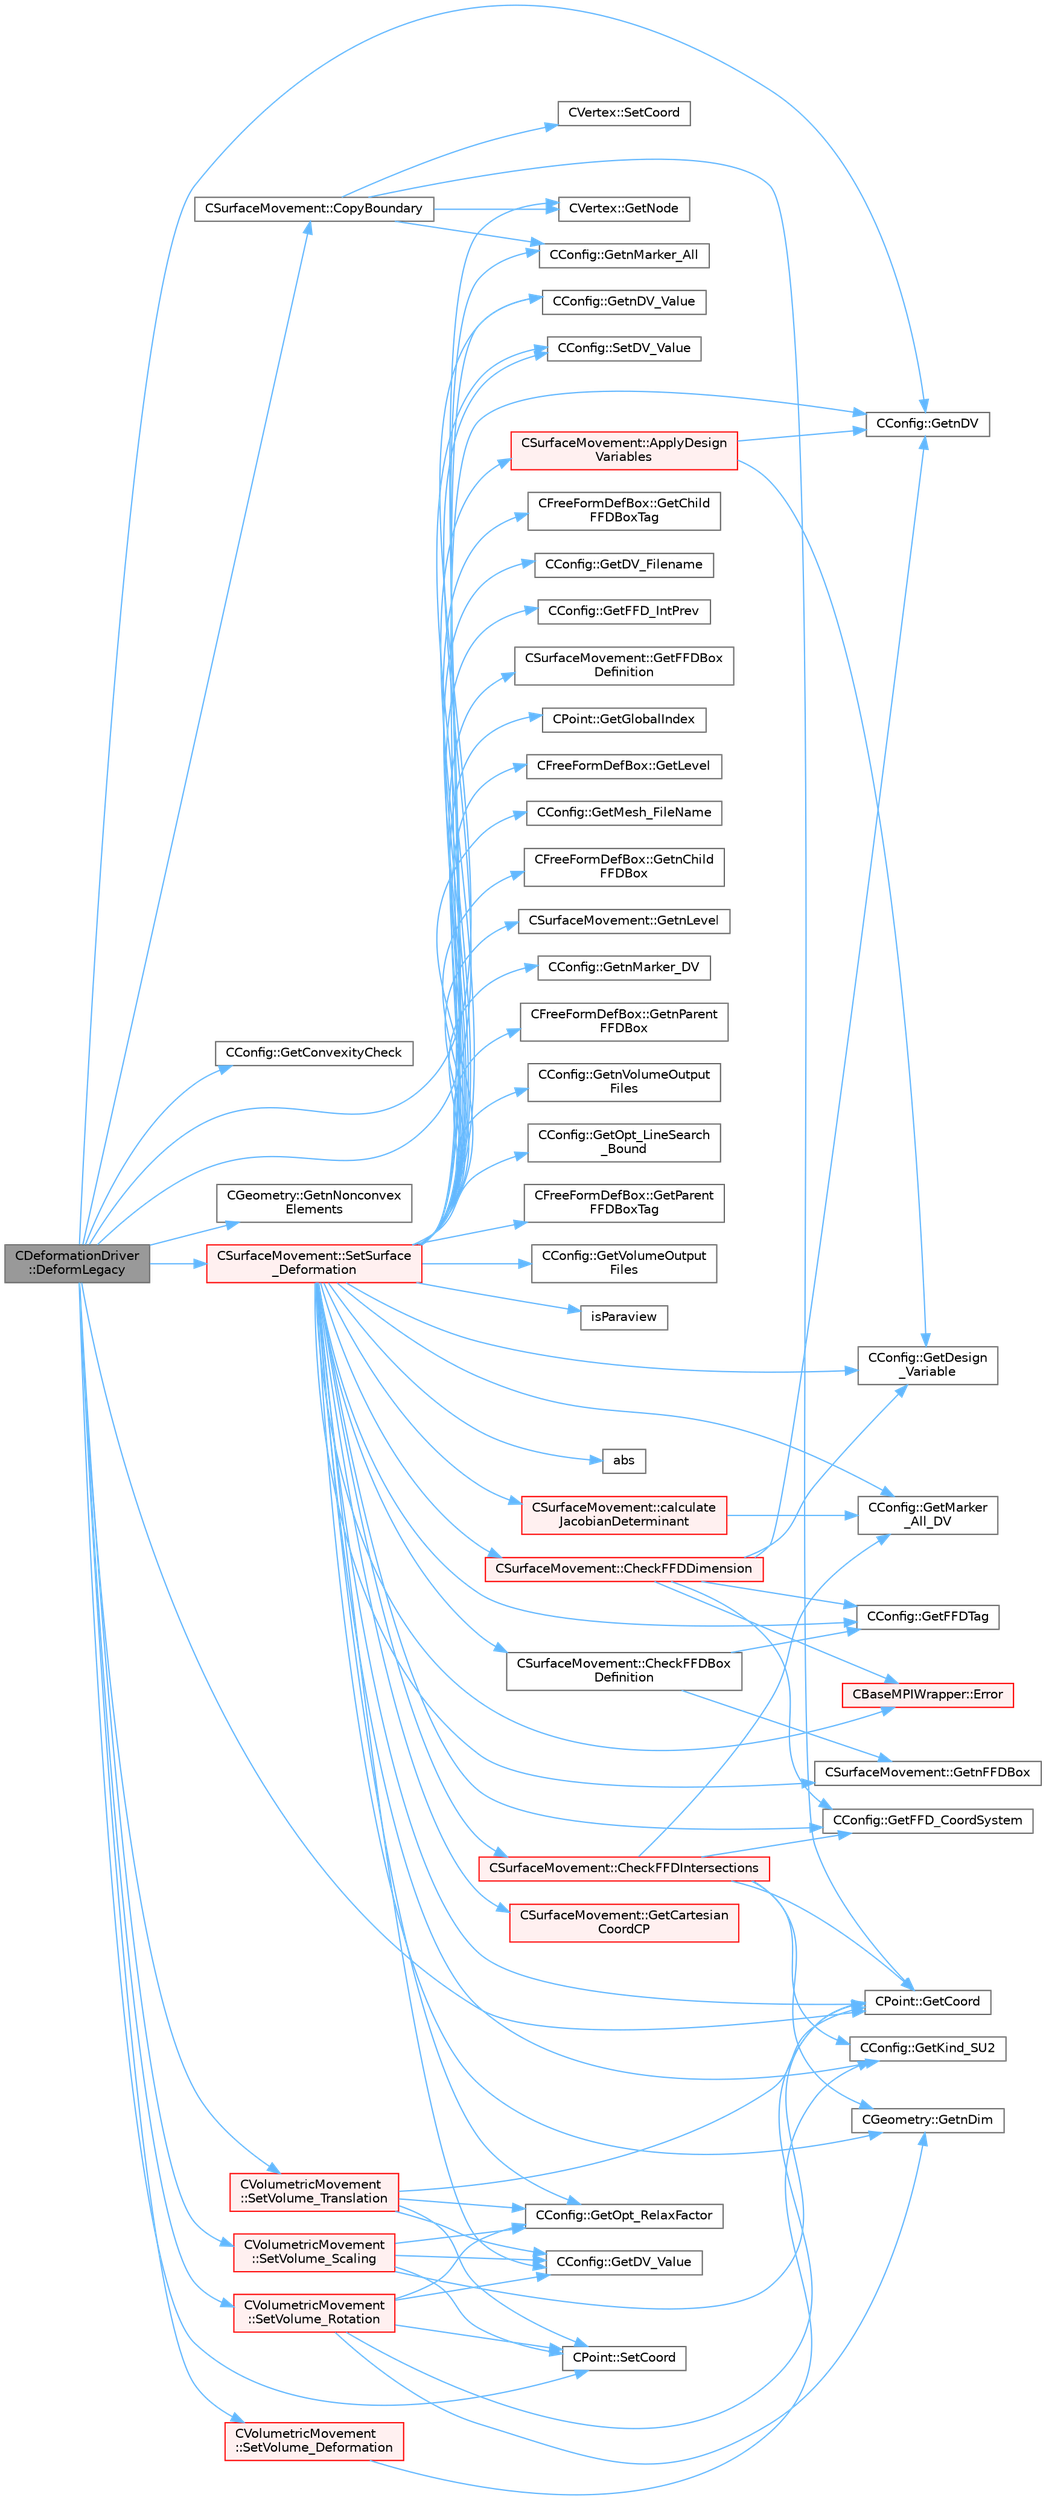 digraph "CDeformationDriver::DeformLegacy"
{
 // LATEX_PDF_SIZE
  bgcolor="transparent";
  edge [fontname=Helvetica,fontsize=10,labelfontname=Helvetica,labelfontsize=10];
  node [fontname=Helvetica,fontsize=10,shape=box,height=0.2,width=0.4];
  rankdir="LR";
  Node1 [id="Node000001",label="CDeformationDriver\l::DeformLegacy",height=0.2,width=0.4,color="gray40", fillcolor="grey60", style="filled", fontcolor="black",tooltip="Mesh deformation based on legacy implementation."];
  Node1 -> Node2 [id="edge1_Node000001_Node000002",color="steelblue1",style="solid",tooltip=" "];
  Node2 [id="Node000002",label="CSurfaceMovement::CopyBoundary",height=0.2,width=0.4,color="grey40", fillcolor="white", style="filled",URL="$classCSurfaceMovement.html#ad71383591c980d5e1f1858074b6b616b",tooltip="Copy the boundary coordinates to each vertex."];
  Node2 -> Node3 [id="edge2_Node000002_Node000003",color="steelblue1",style="solid",tooltip=" "];
  Node3 [id="Node000003",label="CPoint::GetCoord",height=0.2,width=0.4,color="grey40", fillcolor="white", style="filled",URL="$classCPoint.html#ab16c29dd03911529cd73bf467c313179",tooltip="Get the coordinates dor the control volume."];
  Node2 -> Node4 [id="edge3_Node000002_Node000004",color="steelblue1",style="solid",tooltip=" "];
  Node4 [id="Node000004",label="CConfig::GetnMarker_All",height=0.2,width=0.4,color="grey40", fillcolor="white", style="filled",URL="$classCConfig.html#a459dee039e618d21a5d78db61c221240",tooltip="Get the total number of boundary markers of the local process including send/receive domains."];
  Node2 -> Node5 [id="edge4_Node000002_Node000005",color="steelblue1",style="solid",tooltip=" "];
  Node5 [id="Node000005",label="CVertex::GetNode",height=0.2,width=0.4,color="grey40", fillcolor="white", style="filled",URL="$classCVertex.html#ad568da06e7191358d3a09a1bee71cdb5",tooltip="Get the node of the vertex."];
  Node2 -> Node6 [id="edge5_Node000002_Node000006",color="steelblue1",style="solid",tooltip=" "];
  Node6 [id="Node000006",label="CVertex::SetCoord",height=0.2,width=0.4,color="grey40", fillcolor="white", style="filled",URL="$classCVertex.html#a580fca39e144b075638c2dcbafd52e5b",tooltip="Set the value of the cartesian coordinate for the vertex."];
  Node1 -> Node7 [id="edge6_Node000001_Node000007",color="steelblue1",style="solid",tooltip=" "];
  Node7 [id="Node000007",label="CConfig::GetConvexityCheck",height=0.2,width=0.4,color="grey40", fillcolor="white", style="filled",URL="$classCConfig.html#ab14707a9bb60db28d4659aa7edd7bfb3",tooltip="Get information about whether to do a check on convexity of the mesh elements."];
  Node1 -> Node3 [id="edge7_Node000001_Node000003",color="steelblue1",style="solid",tooltip=" "];
  Node1 -> Node8 [id="edge8_Node000001_Node000008",color="steelblue1",style="solid",tooltip=" "];
  Node8 [id="Node000008",label="CConfig::GetnDV",height=0.2,width=0.4,color="grey40", fillcolor="white", style="filled",URL="$classCConfig.html#ae5c65a1fe19d745724a39ca169d82698",tooltip="Get the number of design variables."];
  Node1 -> Node9 [id="edge9_Node000001_Node000009",color="steelblue1",style="solid",tooltip=" "];
  Node9 [id="Node000009",label="CConfig::GetnDV_Value",height=0.2,width=0.4,color="grey40", fillcolor="white", style="filled",URL="$classCConfig.html#a2feafc43d2ebac2917c70f15cf138fc6",tooltip="Get the number of design variables."];
  Node1 -> Node10 [id="edge10_Node000001_Node000010",color="steelblue1",style="solid",tooltip=" "];
  Node10 [id="Node000010",label="CGeometry::GetnNonconvex\lElements",height=0.2,width=0.4,color="grey40", fillcolor="white", style="filled",URL="$classCGeometry.html#a980ca8c06e57202de0f23391315e53e6",tooltip="Get the amount of nonconvex elements in the mesh."];
  Node1 -> Node11 [id="edge11_Node000001_Node000011",color="steelblue1",style="solid",tooltip=" "];
  Node11 [id="Node000011",label="CPoint::SetCoord",height=0.2,width=0.4,color="grey40", fillcolor="white", style="filled",URL="$classCPoint.html#af3545cace579269797a534b6a10a42e1",tooltip="Set the coordinates for the control volume."];
  Node1 -> Node12 [id="edge12_Node000001_Node000012",color="steelblue1",style="solid",tooltip=" "];
  Node12 [id="Node000012",label="CConfig::SetDV_Value",height=0.2,width=0.4,color="grey40", fillcolor="white", style="filled",URL="$classCConfig.html#ab41f6836c80beec5eaf9d754cabe9e52",tooltip="Set the value of the design variable step, we use this value in design problems."];
  Node1 -> Node13 [id="edge13_Node000001_Node000013",color="steelblue1",style="solid",tooltip=" "];
  Node13 [id="Node000013",label="CSurfaceMovement::SetSurface\l_Deformation",height=0.2,width=0.4,color="red", fillcolor="#FFF0F0", style="filled",URL="$classCSurfaceMovement.html#af8da279141f7e64121f3d15019fee45e",tooltip="Set the surface/boundary deformation."];
  Node13 -> Node14 [id="edge14_Node000013_Node000014",color="steelblue1",style="solid",tooltip=" "];
  Node14 [id="Node000014",label="abs",height=0.2,width=0.4,color="grey40", fillcolor="white", style="filled",URL="$group__SIMD.html#gaf7650d08e2a58ed700276ddc70f72f96",tooltip=" "];
  Node13 -> Node15 [id="edge15_Node000013_Node000015",color="steelblue1",style="solid",tooltip=" "];
  Node15 [id="Node000015",label="CSurfaceMovement::ApplyDesign\lVariables",height=0.2,width=0.4,color="red", fillcolor="#FFF0F0", style="filled",URL="$classCSurfaceMovement.html#ae3eb0449495b8166a39e8f3cc01d1c51",tooltip="Apply the design variables to the control point position."];
  Node15 -> Node16 [id="edge16_Node000015_Node000016",color="steelblue1",style="solid",tooltip=" "];
  Node16 [id="Node000016",label="CConfig::GetDesign\l_Variable",height=0.2,width=0.4,color="grey40", fillcolor="white", style="filled",URL="$classCConfig.html#a7cbd775126b694ba28efded7a0b1070f",tooltip="Obtain the kind of design variable."];
  Node15 -> Node8 [id="edge17_Node000015_Node000008",color="steelblue1",style="solid",tooltip=" "];
  Node13 -> Node53 [id="edge18_Node000013_Node000053",color="steelblue1",style="solid",tooltip=" "];
  Node53 [id="Node000053",label="CSurfaceMovement::calculate\lJacobianDeterminant",height=0.2,width=0.4,color="red", fillcolor="#FFF0F0", style="filled",URL="$classCSurfaceMovement.html#a9dfadfc43c0e859c76cb186423a6cd2e",tooltip="Calculate the determinant of the Jacobian matrix for the FFD problem."];
  Node53 -> Node63 [id="edge19_Node000053_Node000063",color="steelblue1",style="solid",tooltip=" "];
  Node63 [id="Node000063",label="CConfig::GetMarker\l_All_DV",height=0.2,width=0.4,color="grey40", fillcolor="white", style="filled",URL="$classCConfig.html#aaae83227f09eb4581bd01093377240be",tooltip="Get the DV information for a marker val_marker."];
  Node13 -> Node65 [id="edge20_Node000013_Node000065",color="steelblue1",style="solid",tooltip=" "];
  Node65 [id="Node000065",label="CSurfaceMovement::CheckFFDBox\lDefinition",height=0.2,width=0.4,color="grey40", fillcolor="white", style="filled",URL="$classCSurfaceMovement.html#a97127b76dc375702fa7264297a35f2bd",tooltip="Check if the design variable definition matches the FFD box definition."];
  Node65 -> Node28 [id="edge21_Node000065_Node000028",color="steelblue1",style="solid",tooltip=" "];
  Node28 [id="Node000028",label="CConfig::GetFFDTag",height=0.2,width=0.4,color="grey40", fillcolor="white", style="filled",URL="$classCConfig.html#ad8359bfec369e78a6a4d0c3039ffe547",tooltip="Get the FFD Tag of a particular design variable."];
  Node65 -> Node66 [id="edge22_Node000065_Node000066",color="steelblue1",style="solid",tooltip=" "];
  Node66 [id="Node000066",label="CSurfaceMovement::GetnFFDBox",height=0.2,width=0.4,color="grey40", fillcolor="white", style="filled",URL="$classCSurfaceMovement.html#a78fc47e5776e7bf1fabfc1995720edd5",tooltip="Obtain the number of FFDBoxes."];
  Node13 -> Node67 [id="edge23_Node000013_Node000067",color="steelblue1",style="solid",tooltip=" "];
  Node67 [id="Node000067",label="CSurfaceMovement::CheckFFDDimension",height=0.2,width=0.4,color="red", fillcolor="#FFF0F0", style="filled",URL="$classCSurfaceMovement.html#ac96d720da758ca2e213d8198ba738525",tooltip="Check the intersections of the FFD with the surface."];
  Node67 -> Node56 [id="edge24_Node000067_Node000056",color="steelblue1",style="solid",tooltip=" "];
  Node56 [id="Node000056",label="CBaseMPIWrapper::Error",height=0.2,width=0.4,color="red", fillcolor="#FFF0F0", style="filled",URL="$classCBaseMPIWrapper.html#a04457c47629bda56704e6a8804833eeb",tooltip=" "];
  Node67 -> Node16 [id="edge25_Node000067_Node000016",color="steelblue1",style="solid",tooltip=" "];
  Node67 -> Node44 [id="edge26_Node000067_Node000044",color="steelblue1",style="solid",tooltip=" "];
  Node44 [id="Node000044",label="CConfig::GetFFD_CoordSystem",height=0.2,width=0.4,color="grey40", fillcolor="white", style="filled",URL="$classCConfig.html#a021684afea5232355bfac7c66291f745",tooltip="Get the coordinate system that we are going to use to define the FFD."];
  Node67 -> Node28 [id="edge27_Node000067_Node000028",color="steelblue1",style="solid",tooltip=" "];
  Node67 -> Node8 [id="edge28_Node000067_Node000008",color="steelblue1",style="solid",tooltip=" "];
  Node13 -> Node69 [id="edge29_Node000013_Node000069",color="steelblue1",style="solid",tooltip=" "];
  Node69 [id="Node000069",label="CSurfaceMovement::CheckFFDIntersections",height=0.2,width=0.4,color="red", fillcolor="#FFF0F0", style="filled",URL="$classCSurfaceMovement.html#a55d4d6d2c26f414b4c21e915062684f4",tooltip="Check the intersections of the FFD with the surface."];
  Node69 -> Node3 [id="edge30_Node000069_Node000003",color="steelblue1",style="solid",tooltip=" "];
  Node69 -> Node44 [id="edge31_Node000069_Node000044",color="steelblue1",style="solid",tooltip=" "];
  Node69 -> Node77 [id="edge32_Node000069_Node000077",color="steelblue1",style="solid",tooltip=" "];
  Node77 [id="Node000077",label="CConfig::GetKind_SU2",height=0.2,width=0.4,color="grey40", fillcolor="white", style="filled",URL="$classCConfig.html#a8a176b0a0c34db4d6dcc9e55e240e37b",tooltip="Get the kind of SU2 software component."];
  Node69 -> Node63 [id="edge33_Node000069_Node000063",color="steelblue1",style="solid",tooltip=" "];
  Node69 -> Node79 [id="edge34_Node000069_Node000079",color="steelblue1",style="solid",tooltip=" "];
  Node79 [id="Node000079",label="CGeometry::GetnDim",height=0.2,width=0.4,color="grey40", fillcolor="white", style="filled",URL="$classCGeometry.html#ace7f7fe876f629f5bd5f92d4805a1a4b",tooltip="Get number of coordinates."];
  Node13 -> Node56 [id="edge35_Node000013_Node000056",color="steelblue1",style="solid",tooltip=" "];
  Node13 -> Node98 [id="edge36_Node000013_Node000098",color="steelblue1",style="solid",tooltip=" "];
  Node98 [id="Node000098",label="CSurfaceMovement::GetCartesian\lCoordCP",height=0.2,width=0.4,color="red", fillcolor="#FFF0F0", style="filled",URL="$classCSurfaceMovement.html#a0e78a05648d4f4c74e364f6615023cfa",tooltip="Get the cartes."];
  Node13 -> Node103 [id="edge37_Node000013_Node000103",color="steelblue1",style="solid",tooltip=" "];
  Node103 [id="Node000103",label="CFreeFormDefBox::GetChild\lFFDBoxTag",height=0.2,width=0.4,color="grey40", fillcolor="white", style="filled",URL="$classCFreeFormDefBox.html#ad4c254bdde88bfa8eb2bada3c0d89603",tooltip="Get tag of child FFD box."];
  Node13 -> Node3 [id="edge38_Node000013_Node000003",color="steelblue1",style="solid",tooltip=" "];
  Node13 -> Node16 [id="edge39_Node000013_Node000016",color="steelblue1",style="solid",tooltip=" "];
  Node13 -> Node104 [id="edge40_Node000013_Node000104",color="steelblue1",style="solid",tooltip=" "];
  Node104 [id="Node000104",label="CConfig::GetDV_Filename",height=0.2,width=0.4,color="grey40", fillcolor="white", style="filled",URL="$classCConfig.html#ac2383a7ca91abd2191b99df3f9bd2e7a",tooltip="Get name of the arbitrary mesh motion input file."];
  Node13 -> Node18 [id="edge41_Node000013_Node000018",color="steelblue1",style="solid",tooltip=" "];
  Node18 [id="Node000018",label="CConfig::GetDV_Value",height=0.2,width=0.4,color="grey40", fillcolor="white", style="filled",URL="$classCConfig.html#ac6def90296f0459644299ff7fdefc922",tooltip="Value of the design variable step, we use this value in design problems."];
  Node13 -> Node44 [id="edge42_Node000013_Node000044",color="steelblue1",style="solid",tooltip=" "];
  Node13 -> Node105 [id="edge43_Node000013_Node000105",color="steelblue1",style="solid",tooltip=" "];
  Node105 [id="Node000105",label="CConfig::GetFFD_IntPrev",height=0.2,width=0.4,color="grey40", fillcolor="white", style="filled",URL="$classCConfig.html#a262a03553b1c11ed27cff7b7b812e3ce",tooltip="Get information about whether to do a check on self-intersections within the FFD box based on value o..."];
  Node13 -> Node106 [id="edge44_Node000013_Node000106",color="steelblue1",style="solid",tooltip=" "];
  Node106 [id="Node000106",label="CSurfaceMovement::GetFFDBox\lDefinition",height=0.2,width=0.4,color="grey40", fillcolor="white", style="filled",URL="$classCSurfaceMovement.html#a6252fe8d1dd5cc97980e450443b91b60",tooltip="Get information about if there is a complete FFDBox definition, or it is necessary to compute the par..."];
  Node13 -> Node28 [id="edge45_Node000013_Node000028",color="steelblue1",style="solid",tooltip=" "];
  Node13 -> Node107 [id="edge46_Node000013_Node000107",color="steelblue1",style="solid",tooltip=" "];
  Node107 [id="Node000107",label="CPoint::GetGlobalIndex",height=0.2,width=0.4,color="grey40", fillcolor="white", style="filled",URL="$classCPoint.html#a8a53865a92d645b1b74c4d817b4aae10",tooltip="Get the global index in a parallel computation."];
  Node13 -> Node77 [id="edge47_Node000013_Node000077",color="steelblue1",style="solid",tooltip=" "];
  Node13 -> Node108 [id="edge48_Node000013_Node000108",color="steelblue1",style="solid",tooltip=" "];
  Node108 [id="Node000108",label="CFreeFormDefBox::GetLevel",height=0.2,width=0.4,color="grey40", fillcolor="white", style="filled",URL="$classCFreeFormDefBox.html#aa66c8a62c3fca2494ef42fe78c9a5c94",tooltip="Get the nested level of the FFDBox."];
  Node13 -> Node63 [id="edge49_Node000013_Node000063",color="steelblue1",style="solid",tooltip=" "];
  Node13 -> Node109 [id="edge50_Node000013_Node000109",color="steelblue1",style="solid",tooltip=" "];
  Node109 [id="Node000109",label="CConfig::GetMesh_FileName",height=0.2,width=0.4,color="grey40", fillcolor="white", style="filled",URL="$classCConfig.html#adaa7bfcd974eb962594dff876d795f1a",tooltip="Get name of the input grid."];
  Node13 -> Node110 [id="edge51_Node000013_Node000110",color="steelblue1",style="solid",tooltip=" "];
  Node110 [id="Node000110",label="CFreeFormDefBox::GetnChild\lFFDBox",height=0.2,width=0.4,color="grey40", fillcolor="white", style="filled",URL="$classCFreeFormDefBox.html#a098c2785bd5ee767acd51e0c98466c07",tooltip="Get number of child FFD boxes."];
  Node13 -> Node79 [id="edge52_Node000013_Node000079",color="steelblue1",style="solid",tooltip=" "];
  Node13 -> Node8 [id="edge53_Node000013_Node000008",color="steelblue1",style="solid",tooltip=" "];
  Node13 -> Node9 [id="edge54_Node000013_Node000009",color="steelblue1",style="solid",tooltip=" "];
  Node13 -> Node66 [id="edge55_Node000013_Node000066",color="steelblue1",style="solid",tooltip=" "];
  Node13 -> Node111 [id="edge56_Node000013_Node000111",color="steelblue1",style="solid",tooltip=" "];
  Node111 [id="Node000111",label="CSurfaceMovement::GetnLevel",height=0.2,width=0.4,color="grey40", fillcolor="white", style="filled",URL="$classCSurfaceMovement.html#a70a5615a59853e546fc6752e9997f712",tooltip="Obtain the number of levels."];
  Node13 -> Node4 [id="edge57_Node000013_Node000004",color="steelblue1",style="solid",tooltip=" "];
  Node13 -> Node112 [id="edge58_Node000013_Node000112",color="steelblue1",style="solid",tooltip=" "];
  Node112 [id="Node000112",label="CConfig::GetnMarker_DV",height=0.2,width=0.4,color="grey40", fillcolor="white", style="filled",URL="$classCConfig.html#a42f889db2b14c2c9b151692b0453723c",tooltip="Get the total number of DV markers."];
  Node13 -> Node5 [id="edge59_Node000013_Node000005",color="steelblue1",style="solid",tooltip=" "];
  Node13 -> Node113 [id="edge60_Node000013_Node000113",color="steelblue1",style="solid",tooltip=" "];
  Node113 [id="Node000113",label="CFreeFormDefBox::GetnParent\lFFDBox",height=0.2,width=0.4,color="grey40", fillcolor="white", style="filled",URL="$classCFreeFormDefBox.html#a2a94645eea1e4a650597c327d402d6ed",tooltip="Get number of parent FFD boxes."];
  Node13 -> Node114 [id="edge61_Node000013_Node000114",color="steelblue1",style="solid",tooltip=" "];
  Node114 [id="Node000114",label="CConfig::GetnVolumeOutput\lFiles",height=0.2,width=0.4,color="grey40", fillcolor="white", style="filled",URL="$classCConfig.html#a2298deab9cdc00a1c09f6e7cf6c8e07c",tooltip="GetnVolumeOutputFiles."];
  Node13 -> Node115 [id="edge62_Node000013_Node000115",color="steelblue1",style="solid",tooltip=" "];
  Node115 [id="Node000115",label="CConfig::GetOpt_LineSearch\l_Bound",height=0.2,width=0.4,color="grey40", fillcolor="white", style="filled",URL="$classCConfig.html#a1b534cfde485bf4fc3bcbe93fefd2605",tooltip="Get the bound for the line search."];
  Node13 -> Node19 [id="edge63_Node000013_Node000019",color="steelblue1",style="solid",tooltip=" "];
  Node19 [id="Node000019",label="CConfig::GetOpt_RelaxFactor",height=0.2,width=0.4,color="grey40", fillcolor="white", style="filled",URL="$classCConfig.html#a8337efa2e48c252eca24825437cb288b",tooltip="Get the scale factor for the line search."];
  Node13 -> Node116 [id="edge64_Node000013_Node000116",color="steelblue1",style="solid",tooltip=" "];
  Node116 [id="Node000116",label="CFreeFormDefBox::GetParent\lFFDBoxTag",height=0.2,width=0.4,color="grey40", fillcolor="white", style="filled",URL="$classCFreeFormDefBox.html#acd587e204c5a986451e8f5f620a5504b",tooltip="Get tag of parent FFD box."];
  Node13 -> Node117 [id="edge65_Node000013_Node000117",color="steelblue1",style="solid",tooltip=" "];
  Node117 [id="Node000117",label="CConfig::GetVolumeOutput\lFiles",height=0.2,width=0.4,color="grey40", fillcolor="white", style="filled",URL="$classCConfig.html#ae85a16a496604fc404d3fb33d559f65c",tooltip="GetVolumeOutputFiles."];
  Node13 -> Node118 [id="edge66_Node000013_Node000118",color="steelblue1",style="solid",tooltip=" "];
  Node118 [id="Node000118",label="isParaview",height=0.2,width=0.4,color="grey40", fillcolor="white", style="filled",URL="$option__structure_8hpp.html#aec97f4a1f4ff672ba0f191c69df9f9d3",tooltip="Return true if format is one of the Paraview options."];
  Node13 -> Node12 [id="edge67_Node000013_Node000012",color="steelblue1",style="solid",tooltip=" "];
  Node1 -> Node206 [id="edge68_Node000001_Node000206",color="steelblue1",style="solid",tooltip=" "];
  Node206 [id="Node000206",label="CVolumetricMovement\l::SetVolume_Deformation",height=0.2,width=0.4,color="red", fillcolor="#FFF0F0", style="filled",URL="$classCVolumetricMovement.html#a96c9dadafe051a2479ef4ec4b51adb04",tooltip="Grid deformation using the spring analogy method."];
  Node206 -> Node77 [id="edge69_Node000206_Node000077",color="steelblue1",style="solid",tooltip=" "];
  Node1 -> Node330 [id="edge70_Node000001_Node000330",color="steelblue1",style="solid",tooltip=" "];
  Node330 [id="Node000330",label="CVolumetricMovement\l::SetVolume_Rotation",height=0.2,width=0.4,color="red", fillcolor="#FFF0F0", style="filled",URL="$classCVolumetricMovement.html#af04d0ba7919aa8bddb656347b34bba67",tooltip="Rotate the volume grid around a specified axis and angle."];
  Node330 -> Node3 [id="edge71_Node000330_Node000003",color="steelblue1",style="solid",tooltip=" "];
  Node330 -> Node18 [id="edge72_Node000330_Node000018",color="steelblue1",style="solid",tooltip=" "];
  Node330 -> Node79 [id="edge73_Node000330_Node000079",color="steelblue1",style="solid",tooltip=" "];
  Node330 -> Node19 [id="edge74_Node000330_Node000019",color="steelblue1",style="solid",tooltip=" "];
  Node330 -> Node11 [id="edge75_Node000330_Node000011",color="steelblue1",style="solid",tooltip=" "];
  Node1 -> Node331 [id="edge76_Node000001_Node000331",color="steelblue1",style="solid",tooltip=" "];
  Node331 [id="Node000331",label="CVolumetricMovement\l::SetVolume_Scaling",height=0.2,width=0.4,color="red", fillcolor="#FFF0F0", style="filled",URL="$classCVolumetricMovement.html#aee1d5186224a5a5ac130501a99934c73",tooltip="Scale the volume grid by a multiplicative factor."];
  Node331 -> Node3 [id="edge77_Node000331_Node000003",color="steelblue1",style="solid",tooltip=" "];
  Node331 -> Node18 [id="edge78_Node000331_Node000018",color="steelblue1",style="solid",tooltip=" "];
  Node331 -> Node19 [id="edge79_Node000331_Node000019",color="steelblue1",style="solid",tooltip=" "];
  Node331 -> Node11 [id="edge80_Node000331_Node000011",color="steelblue1",style="solid",tooltip=" "];
  Node1 -> Node332 [id="edge81_Node000001_Node000332",color="steelblue1",style="solid",tooltip=" "];
  Node332 [id="Node000332",label="CVolumetricMovement\l::SetVolume_Translation",height=0.2,width=0.4,color="red", fillcolor="#FFF0F0", style="filled",URL="$classCVolumetricMovement.html#adfd39194cc7ec87ba5d2bf96e67a4a95",tooltip="Translate the volume grid by a specified displacement vector."];
  Node332 -> Node3 [id="edge82_Node000332_Node000003",color="steelblue1",style="solid",tooltip=" "];
  Node332 -> Node18 [id="edge83_Node000332_Node000018",color="steelblue1",style="solid",tooltip=" "];
  Node332 -> Node19 [id="edge84_Node000332_Node000019",color="steelblue1",style="solid",tooltip=" "];
  Node332 -> Node11 [id="edge85_Node000332_Node000011",color="steelblue1",style="solid",tooltip=" "];
}
